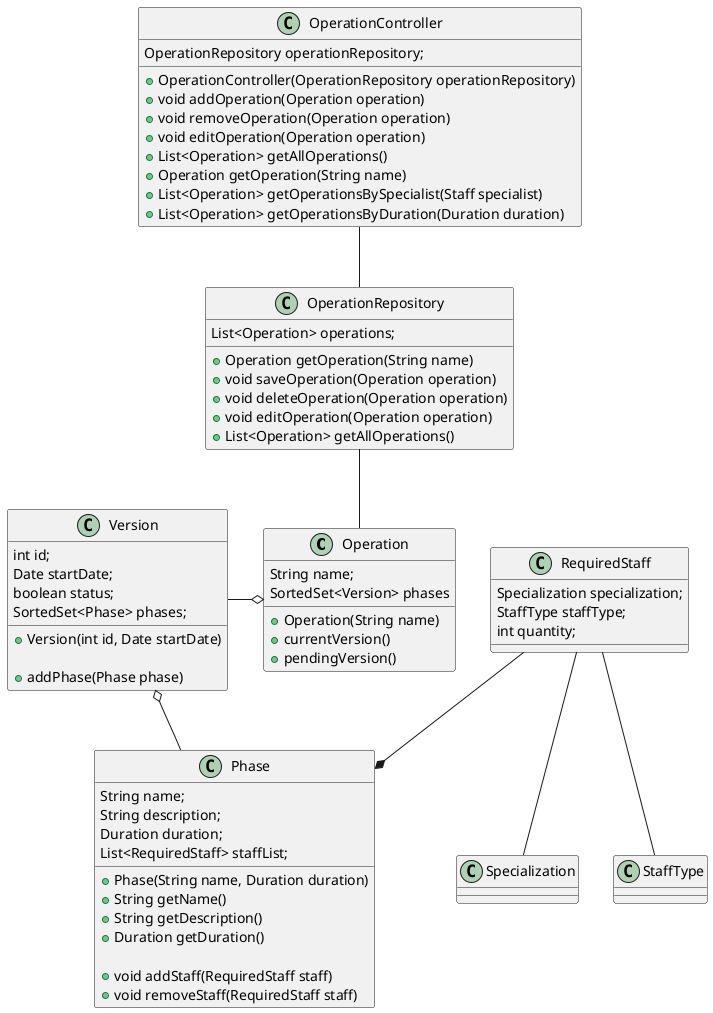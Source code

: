 @startuml Operation

class Operation{
	String name;
	SortedSet<Version> phases

	+Operation(String name)
	+currentVersion()
	+pendingVersion()

}


class Version{
	int id;
	Date startDate;
	boolean status;
	SortedSet<Phase> phases;

	+Version(int id, Date startDate)

	+addPhase(Phase phase)
}


class Phase{
	String name;
	String description;
	Duration duration;
	List<RequiredStaff> staffList;

	+Phase(String name, Duration duration)
	+String getName()
	+String getDescription()
	+Duration getDuration()

	+void addStaff(RequiredStaff staff)
	+void removeStaff(RequiredStaff staff)
}

class RequiredStaff{
	Specialization specialization;
	StaffType staffType;
	int quantity;
}

RequiredStaff -- Specialization
RequiredStaff -- StaffType
RequiredStaff --* Phase

Version o-- Phase
Version -o Operation

class OperationRepository{

	List<Operation> operations;

	+Operation getOperation(String name)
	+void saveOperation(Operation operation)
	+void deleteOperation(Operation operation)
	+void editOperation(Operation operation)
	+List<Operation> getAllOperations()

}

class OperationController{
	
	OperationRepository operationRepository;

	+OperationController(OperationRepository operationRepository)
	+void addOperation(Operation operation)
	+void removeOperation(Operation operation)
	+void editOperation(Operation operation)
	+List<Operation> getAllOperations()
	+Operation getOperation(String name)
	+List<Operation> getOperationsBySpecialist(Staff specialist)
	+List<Operation> getOperationsByDuration(Duration duration)
}



OperationRepository -- Operation
OperationController -- OperationRepository




@enduml